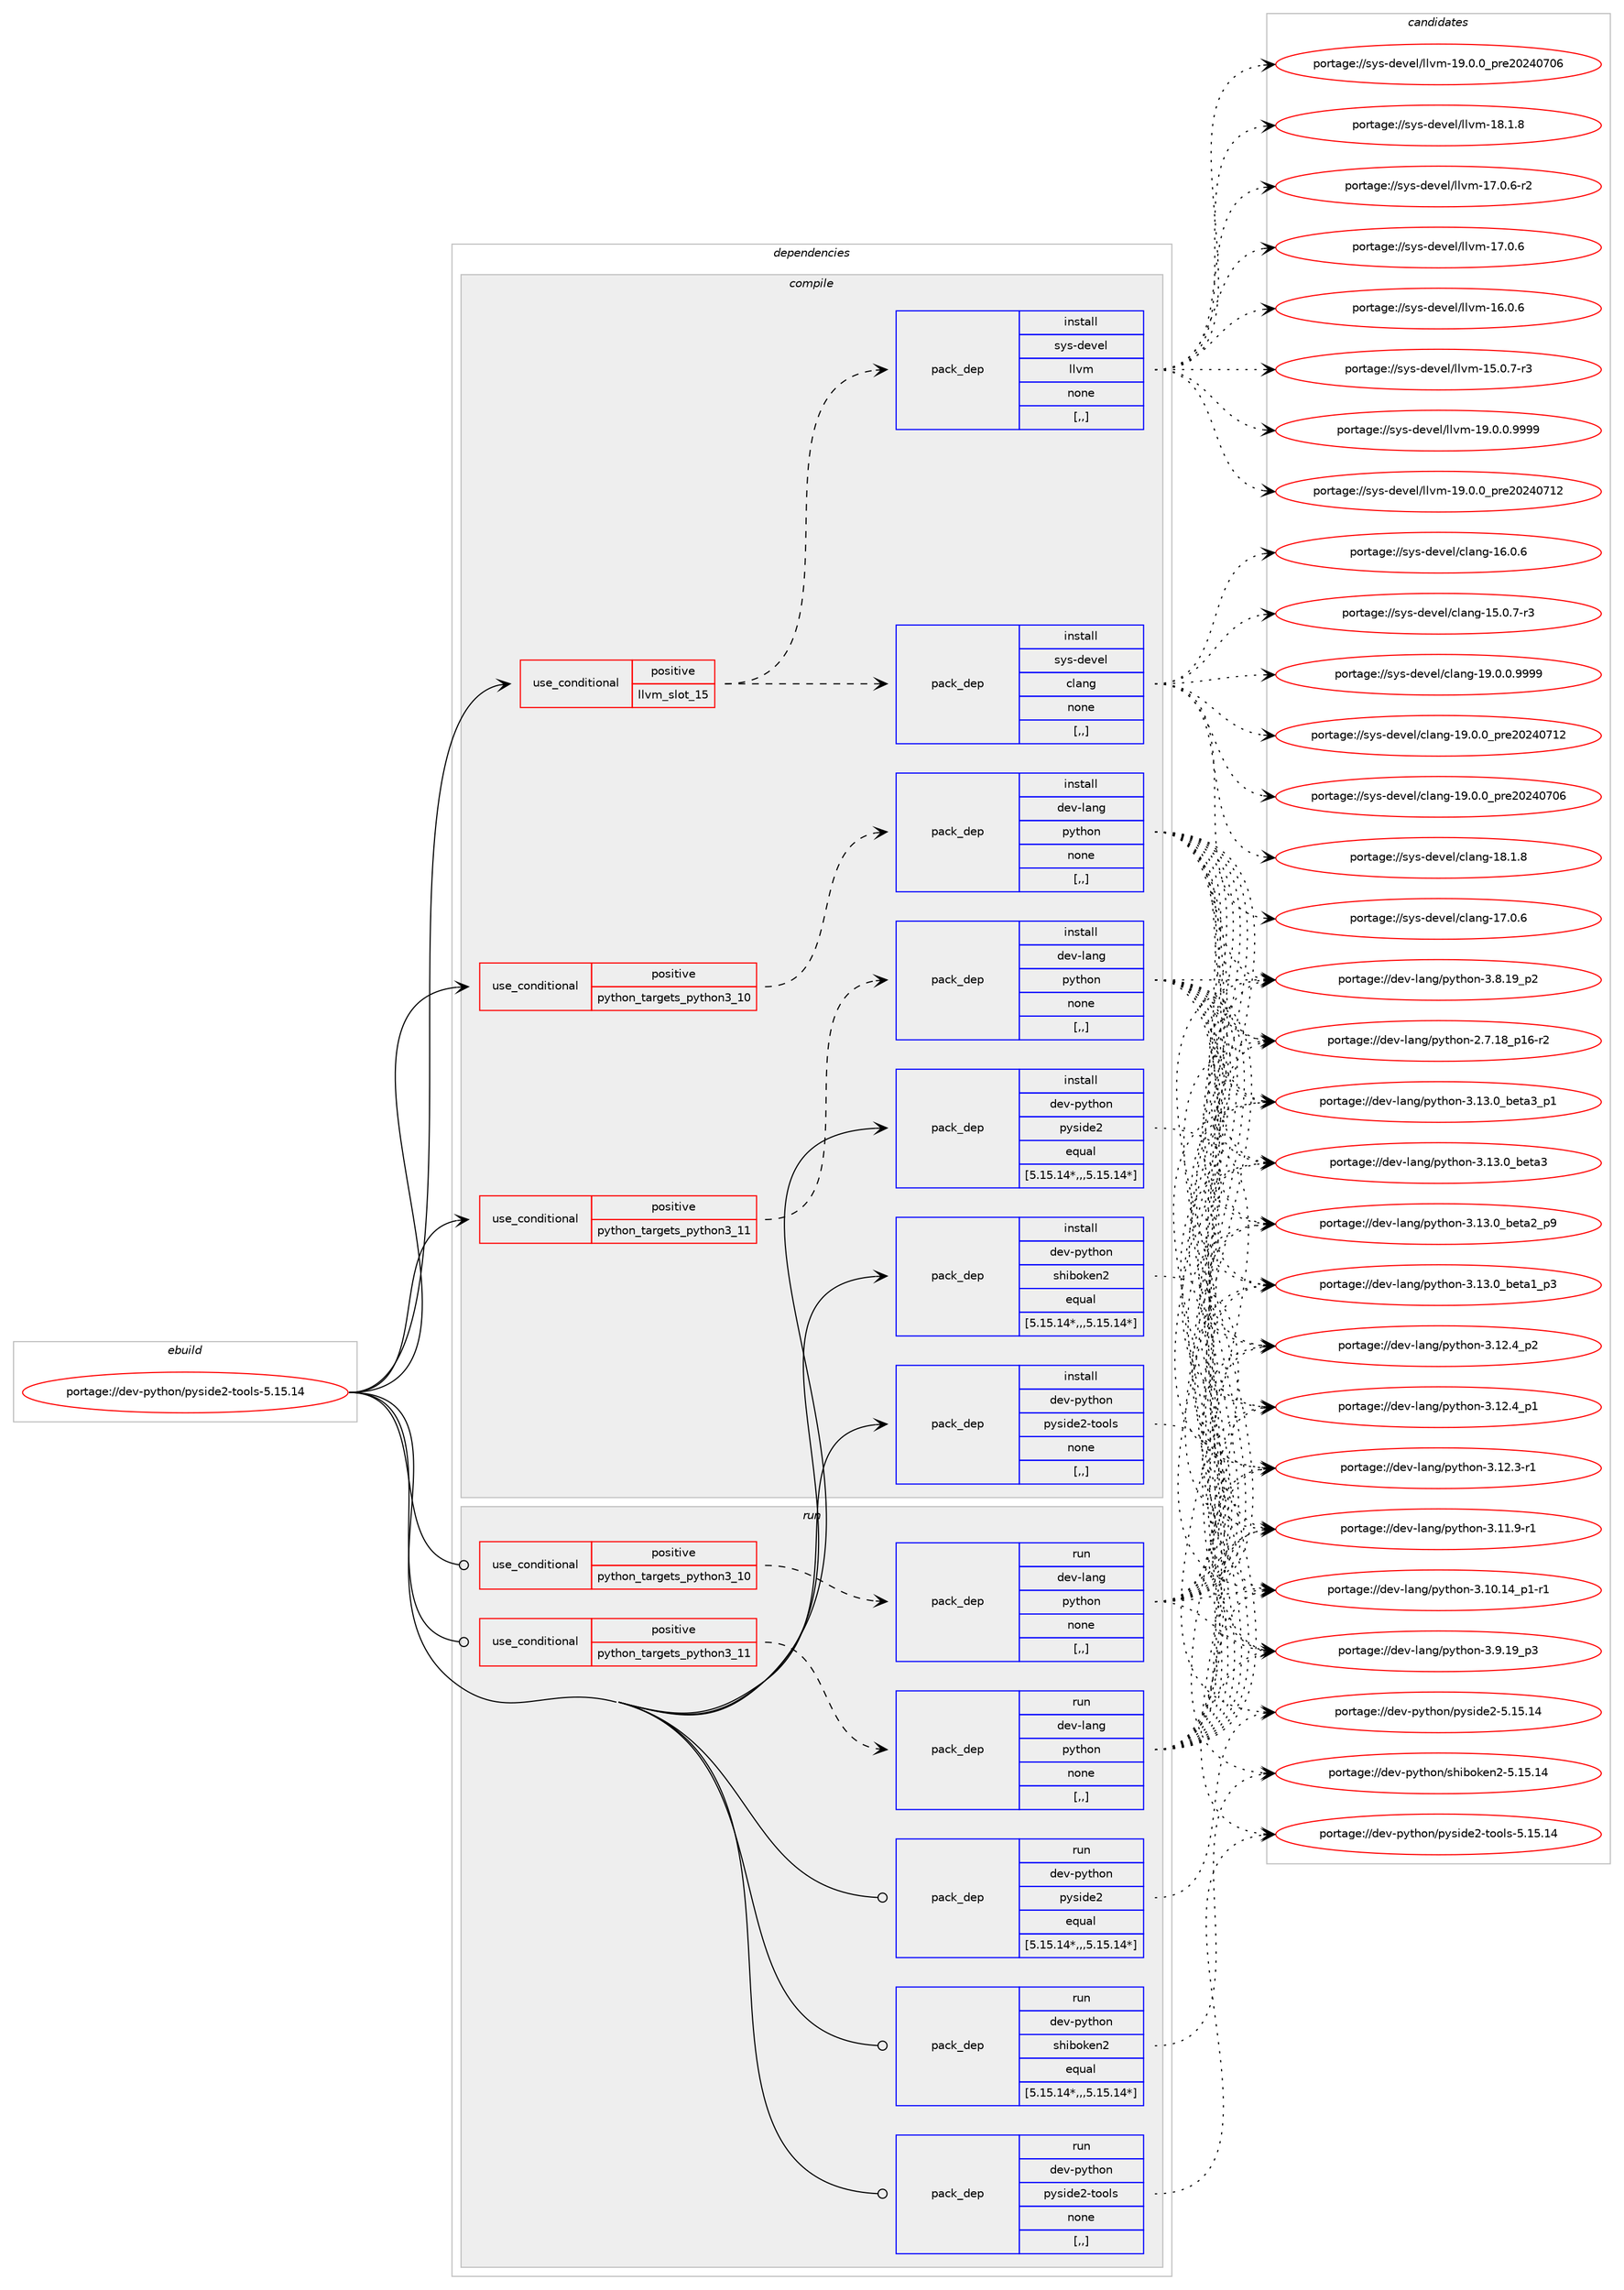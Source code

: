 digraph prolog {

# *************
# Graph options
# *************

newrank=true;
concentrate=true;
compound=true;
graph [rankdir=LR,fontname=Helvetica,fontsize=10,ranksep=1.5];#, ranksep=2.5, nodesep=0.2];
edge  [arrowhead=vee];
node  [fontname=Helvetica,fontsize=10];

# **********
# The ebuild
# **********

subgraph cluster_leftcol {
color=gray;
rank=same;
label=<<i>ebuild</i>>;
id [label="portage://dev-python/pyside2-tools-5.15.14", color=red, width=4, href="../dev-python/pyside2-tools-5.15.14.svg"];
}

# ****************
# The dependencies
# ****************

subgraph cluster_midcol {
color=gray;
label=<<i>dependencies</i>>;
subgraph cluster_compile {
fillcolor="#eeeeee";
style=filled;
label=<<i>compile</i>>;
subgraph cond37232 {
dependency157217 [label=<<TABLE BORDER="0" CELLBORDER="1" CELLSPACING="0" CELLPADDING="4"><TR><TD ROWSPAN="3" CELLPADDING="10">use_conditional</TD></TR><TR><TD>positive</TD></TR><TR><TD>llvm_slot_15</TD></TR></TABLE>>, shape=none, color=red];
subgraph pack118733 {
dependency157218 [label=<<TABLE BORDER="0" CELLBORDER="1" CELLSPACING="0" CELLPADDING="4" WIDTH="220"><TR><TD ROWSPAN="6" CELLPADDING="30">pack_dep</TD></TR><TR><TD WIDTH="110">install</TD></TR><TR><TD>sys-devel</TD></TR><TR><TD>clang</TD></TR><TR><TD>none</TD></TR><TR><TD>[,,]</TD></TR></TABLE>>, shape=none, color=blue];
}
dependency157217:e -> dependency157218:w [weight=20,style="dashed",arrowhead="vee"];
subgraph pack118734 {
dependency157219 [label=<<TABLE BORDER="0" CELLBORDER="1" CELLSPACING="0" CELLPADDING="4" WIDTH="220"><TR><TD ROWSPAN="6" CELLPADDING="30">pack_dep</TD></TR><TR><TD WIDTH="110">install</TD></TR><TR><TD>sys-devel</TD></TR><TR><TD>llvm</TD></TR><TR><TD>none</TD></TR><TR><TD>[,,]</TD></TR></TABLE>>, shape=none, color=blue];
}
dependency157217:e -> dependency157219:w [weight=20,style="dashed",arrowhead="vee"];
}
id:e -> dependency157217:w [weight=20,style="solid",arrowhead="vee"];
subgraph cond37233 {
dependency157220 [label=<<TABLE BORDER="0" CELLBORDER="1" CELLSPACING="0" CELLPADDING="4"><TR><TD ROWSPAN="3" CELLPADDING="10">use_conditional</TD></TR><TR><TD>positive</TD></TR><TR><TD>python_targets_python3_10</TD></TR></TABLE>>, shape=none, color=red];
subgraph pack118735 {
dependency157221 [label=<<TABLE BORDER="0" CELLBORDER="1" CELLSPACING="0" CELLPADDING="4" WIDTH="220"><TR><TD ROWSPAN="6" CELLPADDING="30">pack_dep</TD></TR><TR><TD WIDTH="110">install</TD></TR><TR><TD>dev-lang</TD></TR><TR><TD>python</TD></TR><TR><TD>none</TD></TR><TR><TD>[,,]</TD></TR></TABLE>>, shape=none, color=blue];
}
dependency157220:e -> dependency157221:w [weight=20,style="dashed",arrowhead="vee"];
}
id:e -> dependency157220:w [weight=20,style="solid",arrowhead="vee"];
subgraph cond37234 {
dependency157222 [label=<<TABLE BORDER="0" CELLBORDER="1" CELLSPACING="0" CELLPADDING="4"><TR><TD ROWSPAN="3" CELLPADDING="10">use_conditional</TD></TR><TR><TD>positive</TD></TR><TR><TD>python_targets_python3_11</TD></TR></TABLE>>, shape=none, color=red];
subgraph pack118736 {
dependency157223 [label=<<TABLE BORDER="0" CELLBORDER="1" CELLSPACING="0" CELLPADDING="4" WIDTH="220"><TR><TD ROWSPAN="6" CELLPADDING="30">pack_dep</TD></TR><TR><TD WIDTH="110">install</TD></TR><TR><TD>dev-lang</TD></TR><TR><TD>python</TD></TR><TR><TD>none</TD></TR><TR><TD>[,,]</TD></TR></TABLE>>, shape=none, color=blue];
}
dependency157222:e -> dependency157223:w [weight=20,style="dashed",arrowhead="vee"];
}
id:e -> dependency157222:w [weight=20,style="solid",arrowhead="vee"];
subgraph pack118737 {
dependency157224 [label=<<TABLE BORDER="0" CELLBORDER="1" CELLSPACING="0" CELLPADDING="4" WIDTH="220"><TR><TD ROWSPAN="6" CELLPADDING="30">pack_dep</TD></TR><TR><TD WIDTH="110">install</TD></TR><TR><TD>dev-python</TD></TR><TR><TD>pyside2</TD></TR><TR><TD>equal</TD></TR><TR><TD>[5.15.14*,,,5.15.14*]</TD></TR></TABLE>>, shape=none, color=blue];
}
id:e -> dependency157224:w [weight=20,style="solid",arrowhead="vee"];
subgraph pack118738 {
dependency157225 [label=<<TABLE BORDER="0" CELLBORDER="1" CELLSPACING="0" CELLPADDING="4" WIDTH="220"><TR><TD ROWSPAN="6" CELLPADDING="30">pack_dep</TD></TR><TR><TD WIDTH="110">install</TD></TR><TR><TD>dev-python</TD></TR><TR><TD>shiboken2</TD></TR><TR><TD>equal</TD></TR><TR><TD>[5.15.14*,,,5.15.14*]</TD></TR></TABLE>>, shape=none, color=blue];
}
id:e -> dependency157225:w [weight=20,style="solid",arrowhead="vee"];
subgraph pack118739 {
dependency157226 [label=<<TABLE BORDER="0" CELLBORDER="1" CELLSPACING="0" CELLPADDING="4" WIDTH="220"><TR><TD ROWSPAN="6" CELLPADDING="30">pack_dep</TD></TR><TR><TD WIDTH="110">install</TD></TR><TR><TD>dev-python</TD></TR><TR><TD>pyside2-tools</TD></TR><TR><TD>none</TD></TR><TR><TD>[,,]</TD></TR></TABLE>>, shape=none, color=blue];
}
id:e -> dependency157226:w [weight=20,style="solid",arrowhead="vee"];
}
subgraph cluster_compileandrun {
fillcolor="#eeeeee";
style=filled;
label=<<i>compile and run</i>>;
}
subgraph cluster_run {
fillcolor="#eeeeee";
style=filled;
label=<<i>run</i>>;
subgraph cond37235 {
dependency157227 [label=<<TABLE BORDER="0" CELLBORDER="1" CELLSPACING="0" CELLPADDING="4"><TR><TD ROWSPAN="3" CELLPADDING="10">use_conditional</TD></TR><TR><TD>positive</TD></TR><TR><TD>python_targets_python3_10</TD></TR></TABLE>>, shape=none, color=red];
subgraph pack118740 {
dependency157228 [label=<<TABLE BORDER="0" CELLBORDER="1" CELLSPACING="0" CELLPADDING="4" WIDTH="220"><TR><TD ROWSPAN="6" CELLPADDING="30">pack_dep</TD></TR><TR><TD WIDTH="110">run</TD></TR><TR><TD>dev-lang</TD></TR><TR><TD>python</TD></TR><TR><TD>none</TD></TR><TR><TD>[,,]</TD></TR></TABLE>>, shape=none, color=blue];
}
dependency157227:e -> dependency157228:w [weight=20,style="dashed",arrowhead="vee"];
}
id:e -> dependency157227:w [weight=20,style="solid",arrowhead="odot"];
subgraph cond37236 {
dependency157229 [label=<<TABLE BORDER="0" CELLBORDER="1" CELLSPACING="0" CELLPADDING="4"><TR><TD ROWSPAN="3" CELLPADDING="10">use_conditional</TD></TR><TR><TD>positive</TD></TR><TR><TD>python_targets_python3_11</TD></TR></TABLE>>, shape=none, color=red];
subgraph pack118741 {
dependency157230 [label=<<TABLE BORDER="0" CELLBORDER="1" CELLSPACING="0" CELLPADDING="4" WIDTH="220"><TR><TD ROWSPAN="6" CELLPADDING="30">pack_dep</TD></TR><TR><TD WIDTH="110">run</TD></TR><TR><TD>dev-lang</TD></TR><TR><TD>python</TD></TR><TR><TD>none</TD></TR><TR><TD>[,,]</TD></TR></TABLE>>, shape=none, color=blue];
}
dependency157229:e -> dependency157230:w [weight=20,style="dashed",arrowhead="vee"];
}
id:e -> dependency157229:w [weight=20,style="solid",arrowhead="odot"];
subgraph pack118742 {
dependency157231 [label=<<TABLE BORDER="0" CELLBORDER="1" CELLSPACING="0" CELLPADDING="4" WIDTH="220"><TR><TD ROWSPAN="6" CELLPADDING="30">pack_dep</TD></TR><TR><TD WIDTH="110">run</TD></TR><TR><TD>dev-python</TD></TR><TR><TD>pyside2</TD></TR><TR><TD>equal</TD></TR><TR><TD>[5.15.14*,,,5.15.14*]</TD></TR></TABLE>>, shape=none, color=blue];
}
id:e -> dependency157231:w [weight=20,style="solid",arrowhead="odot"];
subgraph pack118743 {
dependency157232 [label=<<TABLE BORDER="0" CELLBORDER="1" CELLSPACING="0" CELLPADDING="4" WIDTH="220"><TR><TD ROWSPAN="6" CELLPADDING="30">pack_dep</TD></TR><TR><TD WIDTH="110">run</TD></TR><TR><TD>dev-python</TD></TR><TR><TD>shiboken2</TD></TR><TR><TD>equal</TD></TR><TR><TD>[5.15.14*,,,5.15.14*]</TD></TR></TABLE>>, shape=none, color=blue];
}
id:e -> dependency157232:w [weight=20,style="solid",arrowhead="odot"];
subgraph pack118744 {
dependency157233 [label=<<TABLE BORDER="0" CELLBORDER="1" CELLSPACING="0" CELLPADDING="4" WIDTH="220"><TR><TD ROWSPAN="6" CELLPADDING="30">pack_dep</TD></TR><TR><TD WIDTH="110">run</TD></TR><TR><TD>dev-python</TD></TR><TR><TD>pyside2-tools</TD></TR><TR><TD>none</TD></TR><TR><TD>[,,]</TD></TR></TABLE>>, shape=none, color=blue];
}
id:e -> dependency157233:w [weight=20,style="solid",arrowhead="odot"];
}
}

# **************
# The candidates
# **************

subgraph cluster_choices {
rank=same;
color=gray;
label=<<i>candidates</i>>;

subgraph choice118733 {
color=black;
nodesep=1;
choice11512111545100101118101108479910897110103454957464846484657575757 [label="portage://sys-devel/clang-19.0.0.9999", color=red, width=4,href="../sys-devel/clang-19.0.0.9999.svg"];
choice1151211154510010111810110847991089711010345495746484648951121141015048505248554950 [label="portage://sys-devel/clang-19.0.0_pre20240712", color=red, width=4,href="../sys-devel/clang-19.0.0_pre20240712.svg"];
choice1151211154510010111810110847991089711010345495746484648951121141015048505248554854 [label="portage://sys-devel/clang-19.0.0_pre20240706", color=red, width=4,href="../sys-devel/clang-19.0.0_pre20240706.svg"];
choice1151211154510010111810110847991089711010345495646494656 [label="portage://sys-devel/clang-18.1.8", color=red, width=4,href="../sys-devel/clang-18.1.8.svg"];
choice1151211154510010111810110847991089711010345495546484654 [label="portage://sys-devel/clang-17.0.6", color=red, width=4,href="../sys-devel/clang-17.0.6.svg"];
choice1151211154510010111810110847991089711010345495446484654 [label="portage://sys-devel/clang-16.0.6", color=red, width=4,href="../sys-devel/clang-16.0.6.svg"];
choice11512111545100101118101108479910897110103454953464846554511451 [label="portage://sys-devel/clang-15.0.7-r3", color=red, width=4,href="../sys-devel/clang-15.0.7-r3.svg"];
dependency157218:e -> choice11512111545100101118101108479910897110103454957464846484657575757:w [style=dotted,weight="100"];
dependency157218:e -> choice1151211154510010111810110847991089711010345495746484648951121141015048505248554950:w [style=dotted,weight="100"];
dependency157218:e -> choice1151211154510010111810110847991089711010345495746484648951121141015048505248554854:w [style=dotted,weight="100"];
dependency157218:e -> choice1151211154510010111810110847991089711010345495646494656:w [style=dotted,weight="100"];
dependency157218:e -> choice1151211154510010111810110847991089711010345495546484654:w [style=dotted,weight="100"];
dependency157218:e -> choice1151211154510010111810110847991089711010345495446484654:w [style=dotted,weight="100"];
dependency157218:e -> choice11512111545100101118101108479910897110103454953464846554511451:w [style=dotted,weight="100"];
}
subgraph choice118734 {
color=black;
nodesep=1;
choice1151211154510010111810110847108108118109454957464846484657575757 [label="portage://sys-devel/llvm-19.0.0.9999", color=red, width=4,href="../sys-devel/llvm-19.0.0.9999.svg"];
choice115121115451001011181011084710810811810945495746484648951121141015048505248554950 [label="portage://sys-devel/llvm-19.0.0_pre20240712", color=red, width=4,href="../sys-devel/llvm-19.0.0_pre20240712.svg"];
choice115121115451001011181011084710810811810945495746484648951121141015048505248554854 [label="portage://sys-devel/llvm-19.0.0_pre20240706", color=red, width=4,href="../sys-devel/llvm-19.0.0_pre20240706.svg"];
choice115121115451001011181011084710810811810945495646494656 [label="portage://sys-devel/llvm-18.1.8", color=red, width=4,href="../sys-devel/llvm-18.1.8.svg"];
choice1151211154510010111810110847108108118109454955464846544511450 [label="portage://sys-devel/llvm-17.0.6-r2", color=red, width=4,href="../sys-devel/llvm-17.0.6-r2.svg"];
choice115121115451001011181011084710810811810945495546484654 [label="portage://sys-devel/llvm-17.0.6", color=red, width=4,href="../sys-devel/llvm-17.0.6.svg"];
choice115121115451001011181011084710810811810945495446484654 [label="portage://sys-devel/llvm-16.0.6", color=red, width=4,href="../sys-devel/llvm-16.0.6.svg"];
choice1151211154510010111810110847108108118109454953464846554511451 [label="portage://sys-devel/llvm-15.0.7-r3", color=red, width=4,href="../sys-devel/llvm-15.0.7-r3.svg"];
dependency157219:e -> choice1151211154510010111810110847108108118109454957464846484657575757:w [style=dotted,weight="100"];
dependency157219:e -> choice115121115451001011181011084710810811810945495746484648951121141015048505248554950:w [style=dotted,weight="100"];
dependency157219:e -> choice115121115451001011181011084710810811810945495746484648951121141015048505248554854:w [style=dotted,weight="100"];
dependency157219:e -> choice115121115451001011181011084710810811810945495646494656:w [style=dotted,weight="100"];
dependency157219:e -> choice1151211154510010111810110847108108118109454955464846544511450:w [style=dotted,weight="100"];
dependency157219:e -> choice115121115451001011181011084710810811810945495546484654:w [style=dotted,weight="100"];
dependency157219:e -> choice115121115451001011181011084710810811810945495446484654:w [style=dotted,weight="100"];
dependency157219:e -> choice1151211154510010111810110847108108118109454953464846554511451:w [style=dotted,weight="100"];
}
subgraph choice118735 {
color=black;
nodesep=1;
choice10010111845108971101034711212111610411111045514649514648959810111697519511249 [label="portage://dev-lang/python-3.13.0_beta3_p1", color=red, width=4,href="../dev-lang/python-3.13.0_beta3_p1.svg"];
choice1001011184510897110103471121211161041111104551464951464895981011169751 [label="portage://dev-lang/python-3.13.0_beta3", color=red, width=4,href="../dev-lang/python-3.13.0_beta3.svg"];
choice10010111845108971101034711212111610411111045514649514648959810111697509511257 [label="portage://dev-lang/python-3.13.0_beta2_p9", color=red, width=4,href="../dev-lang/python-3.13.0_beta2_p9.svg"];
choice10010111845108971101034711212111610411111045514649514648959810111697499511251 [label="portage://dev-lang/python-3.13.0_beta1_p3", color=red, width=4,href="../dev-lang/python-3.13.0_beta1_p3.svg"];
choice100101118451089711010347112121116104111110455146495046529511250 [label="portage://dev-lang/python-3.12.4_p2", color=red, width=4,href="../dev-lang/python-3.12.4_p2.svg"];
choice100101118451089711010347112121116104111110455146495046529511249 [label="portage://dev-lang/python-3.12.4_p1", color=red, width=4,href="../dev-lang/python-3.12.4_p1.svg"];
choice100101118451089711010347112121116104111110455146495046514511449 [label="portage://dev-lang/python-3.12.3-r1", color=red, width=4,href="../dev-lang/python-3.12.3-r1.svg"];
choice100101118451089711010347112121116104111110455146494946574511449 [label="portage://dev-lang/python-3.11.9-r1", color=red, width=4,href="../dev-lang/python-3.11.9-r1.svg"];
choice100101118451089711010347112121116104111110455146494846495295112494511449 [label="portage://dev-lang/python-3.10.14_p1-r1", color=red, width=4,href="../dev-lang/python-3.10.14_p1-r1.svg"];
choice100101118451089711010347112121116104111110455146574649579511251 [label="portage://dev-lang/python-3.9.19_p3", color=red, width=4,href="../dev-lang/python-3.9.19_p3.svg"];
choice100101118451089711010347112121116104111110455146564649579511250 [label="portage://dev-lang/python-3.8.19_p2", color=red, width=4,href="../dev-lang/python-3.8.19_p2.svg"];
choice100101118451089711010347112121116104111110455046554649569511249544511450 [label="portage://dev-lang/python-2.7.18_p16-r2", color=red, width=4,href="../dev-lang/python-2.7.18_p16-r2.svg"];
dependency157221:e -> choice10010111845108971101034711212111610411111045514649514648959810111697519511249:w [style=dotted,weight="100"];
dependency157221:e -> choice1001011184510897110103471121211161041111104551464951464895981011169751:w [style=dotted,weight="100"];
dependency157221:e -> choice10010111845108971101034711212111610411111045514649514648959810111697509511257:w [style=dotted,weight="100"];
dependency157221:e -> choice10010111845108971101034711212111610411111045514649514648959810111697499511251:w [style=dotted,weight="100"];
dependency157221:e -> choice100101118451089711010347112121116104111110455146495046529511250:w [style=dotted,weight="100"];
dependency157221:e -> choice100101118451089711010347112121116104111110455146495046529511249:w [style=dotted,weight="100"];
dependency157221:e -> choice100101118451089711010347112121116104111110455146495046514511449:w [style=dotted,weight="100"];
dependency157221:e -> choice100101118451089711010347112121116104111110455146494946574511449:w [style=dotted,weight="100"];
dependency157221:e -> choice100101118451089711010347112121116104111110455146494846495295112494511449:w [style=dotted,weight="100"];
dependency157221:e -> choice100101118451089711010347112121116104111110455146574649579511251:w [style=dotted,weight="100"];
dependency157221:e -> choice100101118451089711010347112121116104111110455146564649579511250:w [style=dotted,weight="100"];
dependency157221:e -> choice100101118451089711010347112121116104111110455046554649569511249544511450:w [style=dotted,weight="100"];
}
subgraph choice118736 {
color=black;
nodesep=1;
choice10010111845108971101034711212111610411111045514649514648959810111697519511249 [label="portage://dev-lang/python-3.13.0_beta3_p1", color=red, width=4,href="../dev-lang/python-3.13.0_beta3_p1.svg"];
choice1001011184510897110103471121211161041111104551464951464895981011169751 [label="portage://dev-lang/python-3.13.0_beta3", color=red, width=4,href="../dev-lang/python-3.13.0_beta3.svg"];
choice10010111845108971101034711212111610411111045514649514648959810111697509511257 [label="portage://dev-lang/python-3.13.0_beta2_p9", color=red, width=4,href="../dev-lang/python-3.13.0_beta2_p9.svg"];
choice10010111845108971101034711212111610411111045514649514648959810111697499511251 [label="portage://dev-lang/python-3.13.0_beta1_p3", color=red, width=4,href="../dev-lang/python-3.13.0_beta1_p3.svg"];
choice100101118451089711010347112121116104111110455146495046529511250 [label="portage://dev-lang/python-3.12.4_p2", color=red, width=4,href="../dev-lang/python-3.12.4_p2.svg"];
choice100101118451089711010347112121116104111110455146495046529511249 [label="portage://dev-lang/python-3.12.4_p1", color=red, width=4,href="../dev-lang/python-3.12.4_p1.svg"];
choice100101118451089711010347112121116104111110455146495046514511449 [label="portage://dev-lang/python-3.12.3-r1", color=red, width=4,href="../dev-lang/python-3.12.3-r1.svg"];
choice100101118451089711010347112121116104111110455146494946574511449 [label="portage://dev-lang/python-3.11.9-r1", color=red, width=4,href="../dev-lang/python-3.11.9-r1.svg"];
choice100101118451089711010347112121116104111110455146494846495295112494511449 [label="portage://dev-lang/python-3.10.14_p1-r1", color=red, width=4,href="../dev-lang/python-3.10.14_p1-r1.svg"];
choice100101118451089711010347112121116104111110455146574649579511251 [label="portage://dev-lang/python-3.9.19_p3", color=red, width=4,href="../dev-lang/python-3.9.19_p3.svg"];
choice100101118451089711010347112121116104111110455146564649579511250 [label="portage://dev-lang/python-3.8.19_p2", color=red, width=4,href="../dev-lang/python-3.8.19_p2.svg"];
choice100101118451089711010347112121116104111110455046554649569511249544511450 [label="portage://dev-lang/python-2.7.18_p16-r2", color=red, width=4,href="../dev-lang/python-2.7.18_p16-r2.svg"];
dependency157223:e -> choice10010111845108971101034711212111610411111045514649514648959810111697519511249:w [style=dotted,weight="100"];
dependency157223:e -> choice1001011184510897110103471121211161041111104551464951464895981011169751:w [style=dotted,weight="100"];
dependency157223:e -> choice10010111845108971101034711212111610411111045514649514648959810111697509511257:w [style=dotted,weight="100"];
dependency157223:e -> choice10010111845108971101034711212111610411111045514649514648959810111697499511251:w [style=dotted,weight="100"];
dependency157223:e -> choice100101118451089711010347112121116104111110455146495046529511250:w [style=dotted,weight="100"];
dependency157223:e -> choice100101118451089711010347112121116104111110455146495046529511249:w [style=dotted,weight="100"];
dependency157223:e -> choice100101118451089711010347112121116104111110455146495046514511449:w [style=dotted,weight="100"];
dependency157223:e -> choice100101118451089711010347112121116104111110455146494946574511449:w [style=dotted,weight="100"];
dependency157223:e -> choice100101118451089711010347112121116104111110455146494846495295112494511449:w [style=dotted,weight="100"];
dependency157223:e -> choice100101118451089711010347112121116104111110455146574649579511251:w [style=dotted,weight="100"];
dependency157223:e -> choice100101118451089711010347112121116104111110455146564649579511250:w [style=dotted,weight="100"];
dependency157223:e -> choice100101118451089711010347112121116104111110455046554649569511249544511450:w [style=dotted,weight="100"];
}
subgraph choice118737 {
color=black;
nodesep=1;
choice1001011184511212111610411111047112121115105100101504553464953464952 [label="portage://dev-python/pyside2-5.15.14", color=red, width=4,href="../dev-python/pyside2-5.15.14.svg"];
dependency157224:e -> choice1001011184511212111610411111047112121115105100101504553464953464952:w [style=dotted,weight="100"];
}
subgraph choice118738 {
color=black;
nodesep=1;
choice100101118451121211161041111104711510410598111107101110504553464953464952 [label="portage://dev-python/shiboken2-5.15.14", color=red, width=4,href="../dev-python/shiboken2-5.15.14.svg"];
dependency157225:e -> choice100101118451121211161041111104711510410598111107101110504553464953464952:w [style=dotted,weight="100"];
}
subgraph choice118739 {
color=black;
nodesep=1;
choice100101118451121211161041111104711212111510510010150451161111111081154553464953464952 [label="portage://dev-python/pyside2-tools-5.15.14", color=red, width=4,href="../dev-python/pyside2-tools-5.15.14.svg"];
dependency157226:e -> choice100101118451121211161041111104711212111510510010150451161111111081154553464953464952:w [style=dotted,weight="100"];
}
subgraph choice118740 {
color=black;
nodesep=1;
choice10010111845108971101034711212111610411111045514649514648959810111697519511249 [label="portage://dev-lang/python-3.13.0_beta3_p1", color=red, width=4,href="../dev-lang/python-3.13.0_beta3_p1.svg"];
choice1001011184510897110103471121211161041111104551464951464895981011169751 [label="portage://dev-lang/python-3.13.0_beta3", color=red, width=4,href="../dev-lang/python-3.13.0_beta3.svg"];
choice10010111845108971101034711212111610411111045514649514648959810111697509511257 [label="portage://dev-lang/python-3.13.0_beta2_p9", color=red, width=4,href="../dev-lang/python-3.13.0_beta2_p9.svg"];
choice10010111845108971101034711212111610411111045514649514648959810111697499511251 [label="portage://dev-lang/python-3.13.0_beta1_p3", color=red, width=4,href="../dev-lang/python-3.13.0_beta1_p3.svg"];
choice100101118451089711010347112121116104111110455146495046529511250 [label="portage://dev-lang/python-3.12.4_p2", color=red, width=4,href="../dev-lang/python-3.12.4_p2.svg"];
choice100101118451089711010347112121116104111110455146495046529511249 [label="portage://dev-lang/python-3.12.4_p1", color=red, width=4,href="../dev-lang/python-3.12.4_p1.svg"];
choice100101118451089711010347112121116104111110455146495046514511449 [label="portage://dev-lang/python-3.12.3-r1", color=red, width=4,href="../dev-lang/python-3.12.3-r1.svg"];
choice100101118451089711010347112121116104111110455146494946574511449 [label="portage://dev-lang/python-3.11.9-r1", color=red, width=4,href="../dev-lang/python-3.11.9-r1.svg"];
choice100101118451089711010347112121116104111110455146494846495295112494511449 [label="portage://dev-lang/python-3.10.14_p1-r1", color=red, width=4,href="../dev-lang/python-3.10.14_p1-r1.svg"];
choice100101118451089711010347112121116104111110455146574649579511251 [label="portage://dev-lang/python-3.9.19_p3", color=red, width=4,href="../dev-lang/python-3.9.19_p3.svg"];
choice100101118451089711010347112121116104111110455146564649579511250 [label="portage://dev-lang/python-3.8.19_p2", color=red, width=4,href="../dev-lang/python-3.8.19_p2.svg"];
choice100101118451089711010347112121116104111110455046554649569511249544511450 [label="portage://dev-lang/python-2.7.18_p16-r2", color=red, width=4,href="../dev-lang/python-2.7.18_p16-r2.svg"];
dependency157228:e -> choice10010111845108971101034711212111610411111045514649514648959810111697519511249:w [style=dotted,weight="100"];
dependency157228:e -> choice1001011184510897110103471121211161041111104551464951464895981011169751:w [style=dotted,weight="100"];
dependency157228:e -> choice10010111845108971101034711212111610411111045514649514648959810111697509511257:w [style=dotted,weight="100"];
dependency157228:e -> choice10010111845108971101034711212111610411111045514649514648959810111697499511251:w [style=dotted,weight="100"];
dependency157228:e -> choice100101118451089711010347112121116104111110455146495046529511250:w [style=dotted,weight="100"];
dependency157228:e -> choice100101118451089711010347112121116104111110455146495046529511249:w [style=dotted,weight="100"];
dependency157228:e -> choice100101118451089711010347112121116104111110455146495046514511449:w [style=dotted,weight="100"];
dependency157228:e -> choice100101118451089711010347112121116104111110455146494946574511449:w [style=dotted,weight="100"];
dependency157228:e -> choice100101118451089711010347112121116104111110455146494846495295112494511449:w [style=dotted,weight="100"];
dependency157228:e -> choice100101118451089711010347112121116104111110455146574649579511251:w [style=dotted,weight="100"];
dependency157228:e -> choice100101118451089711010347112121116104111110455146564649579511250:w [style=dotted,weight="100"];
dependency157228:e -> choice100101118451089711010347112121116104111110455046554649569511249544511450:w [style=dotted,weight="100"];
}
subgraph choice118741 {
color=black;
nodesep=1;
choice10010111845108971101034711212111610411111045514649514648959810111697519511249 [label="portage://dev-lang/python-3.13.0_beta3_p1", color=red, width=4,href="../dev-lang/python-3.13.0_beta3_p1.svg"];
choice1001011184510897110103471121211161041111104551464951464895981011169751 [label="portage://dev-lang/python-3.13.0_beta3", color=red, width=4,href="../dev-lang/python-3.13.0_beta3.svg"];
choice10010111845108971101034711212111610411111045514649514648959810111697509511257 [label="portage://dev-lang/python-3.13.0_beta2_p9", color=red, width=4,href="../dev-lang/python-3.13.0_beta2_p9.svg"];
choice10010111845108971101034711212111610411111045514649514648959810111697499511251 [label="portage://dev-lang/python-3.13.0_beta1_p3", color=red, width=4,href="../dev-lang/python-3.13.0_beta1_p3.svg"];
choice100101118451089711010347112121116104111110455146495046529511250 [label="portage://dev-lang/python-3.12.4_p2", color=red, width=4,href="../dev-lang/python-3.12.4_p2.svg"];
choice100101118451089711010347112121116104111110455146495046529511249 [label="portage://dev-lang/python-3.12.4_p1", color=red, width=4,href="../dev-lang/python-3.12.4_p1.svg"];
choice100101118451089711010347112121116104111110455146495046514511449 [label="portage://dev-lang/python-3.12.3-r1", color=red, width=4,href="../dev-lang/python-3.12.3-r1.svg"];
choice100101118451089711010347112121116104111110455146494946574511449 [label="portage://dev-lang/python-3.11.9-r1", color=red, width=4,href="../dev-lang/python-3.11.9-r1.svg"];
choice100101118451089711010347112121116104111110455146494846495295112494511449 [label="portage://dev-lang/python-3.10.14_p1-r1", color=red, width=4,href="../dev-lang/python-3.10.14_p1-r1.svg"];
choice100101118451089711010347112121116104111110455146574649579511251 [label="portage://dev-lang/python-3.9.19_p3", color=red, width=4,href="../dev-lang/python-3.9.19_p3.svg"];
choice100101118451089711010347112121116104111110455146564649579511250 [label="portage://dev-lang/python-3.8.19_p2", color=red, width=4,href="../dev-lang/python-3.8.19_p2.svg"];
choice100101118451089711010347112121116104111110455046554649569511249544511450 [label="portage://dev-lang/python-2.7.18_p16-r2", color=red, width=4,href="../dev-lang/python-2.7.18_p16-r2.svg"];
dependency157230:e -> choice10010111845108971101034711212111610411111045514649514648959810111697519511249:w [style=dotted,weight="100"];
dependency157230:e -> choice1001011184510897110103471121211161041111104551464951464895981011169751:w [style=dotted,weight="100"];
dependency157230:e -> choice10010111845108971101034711212111610411111045514649514648959810111697509511257:w [style=dotted,weight="100"];
dependency157230:e -> choice10010111845108971101034711212111610411111045514649514648959810111697499511251:w [style=dotted,weight="100"];
dependency157230:e -> choice100101118451089711010347112121116104111110455146495046529511250:w [style=dotted,weight="100"];
dependency157230:e -> choice100101118451089711010347112121116104111110455146495046529511249:w [style=dotted,weight="100"];
dependency157230:e -> choice100101118451089711010347112121116104111110455146495046514511449:w [style=dotted,weight="100"];
dependency157230:e -> choice100101118451089711010347112121116104111110455146494946574511449:w [style=dotted,weight="100"];
dependency157230:e -> choice100101118451089711010347112121116104111110455146494846495295112494511449:w [style=dotted,weight="100"];
dependency157230:e -> choice100101118451089711010347112121116104111110455146574649579511251:w [style=dotted,weight="100"];
dependency157230:e -> choice100101118451089711010347112121116104111110455146564649579511250:w [style=dotted,weight="100"];
dependency157230:e -> choice100101118451089711010347112121116104111110455046554649569511249544511450:w [style=dotted,weight="100"];
}
subgraph choice118742 {
color=black;
nodesep=1;
choice1001011184511212111610411111047112121115105100101504553464953464952 [label="portage://dev-python/pyside2-5.15.14", color=red, width=4,href="../dev-python/pyside2-5.15.14.svg"];
dependency157231:e -> choice1001011184511212111610411111047112121115105100101504553464953464952:w [style=dotted,weight="100"];
}
subgraph choice118743 {
color=black;
nodesep=1;
choice100101118451121211161041111104711510410598111107101110504553464953464952 [label="portage://dev-python/shiboken2-5.15.14", color=red, width=4,href="../dev-python/shiboken2-5.15.14.svg"];
dependency157232:e -> choice100101118451121211161041111104711510410598111107101110504553464953464952:w [style=dotted,weight="100"];
}
subgraph choice118744 {
color=black;
nodesep=1;
choice100101118451121211161041111104711212111510510010150451161111111081154553464953464952 [label="portage://dev-python/pyside2-tools-5.15.14", color=red, width=4,href="../dev-python/pyside2-tools-5.15.14.svg"];
dependency157233:e -> choice100101118451121211161041111104711212111510510010150451161111111081154553464953464952:w [style=dotted,weight="100"];
}
}

}
